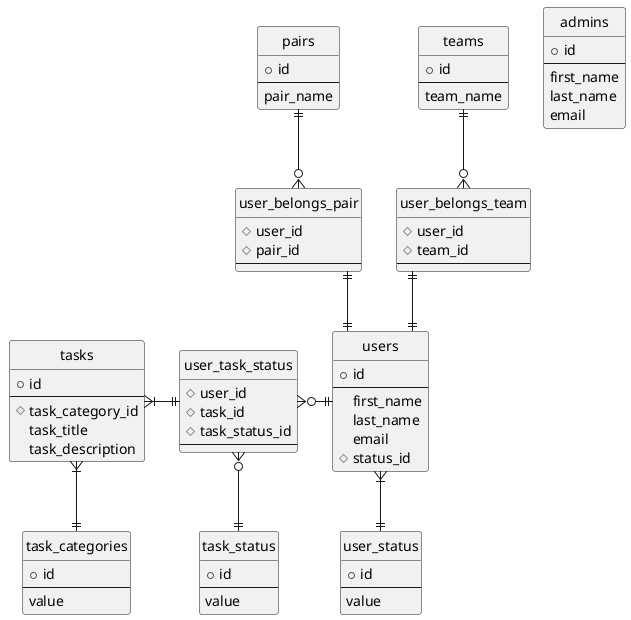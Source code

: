 @startuml usecase

' ------------------------------ 設定
hide circle
skinparam linetype ortho
skinparam monochrome true
skinparam shadowing false

' ------------------------------ マスタテーブル
entity users {
  + id
  --
  first_name
  last_name
  email
  # status_id
}

entity user_status {
  + id
  --
  value
}

entity pairs {
  + id
  --
  pair_name
}

entity teams {
  + id
  --
  team_name
}

entity admins {
  + id
  --
  first_name
  last_name
  email
}

entity tasks {
  + id
  --
  # task_category_id
  task_title
  task_description
}

entity task_status {
  + id
  --
  value
}

entity task_categories {
  + id
  --
  value
}

' ------------------------------ 中間テーブル
entity user_belongs_team {
  # user_id
  # team_id
  --
}

entity user_belongs_pair {
  # user_id
  # pair_id
  --
}

entity user_task_status {
  # user_id
  # task_id
  # task_status_id
  --
}

' ------------------------------ リレーション
users }|--|| user_status
users ||-up-|| user_belongs_team
teams ||--o{ user_belongs_team
users ||-up-|| user_belongs_pair
pairs ||--o{ user_belongs_pair


users ||-left-o{ user_task_status
tasks }|-down-|| task_categories
tasks }|-right-|| user_task_status
task_status ||-up-o{ user_task_status

@enduml